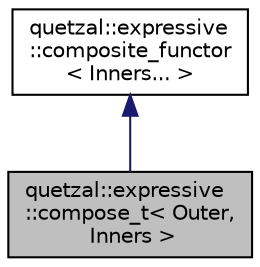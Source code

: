 digraph "quetzal::expressive::compose_t&lt; Outer, Inners &gt;"
{
 // LATEX_PDF_SIZE
  edge [fontname="Helvetica",fontsize="10",labelfontname="Helvetica",labelfontsize="10"];
  node [fontname="Helvetica",fontsize="10",shape=record];
  Node0 [label="quetzal::expressive\l::compose_t\< Outer,\l Inners \>",height=0.2,width=0.4,color="black", fillcolor="grey75", style="filled", fontcolor="black",tooltip=" "];
  Node1 -> Node0 [dir="back",color="midnightblue",fontsize="10",style="solid",fontname="Helvetica"];
  Node1 [label="quetzal::expressive\l::composite_functor\l\< Inners... \>",height=0.2,width=0.4,color="black", fillcolor="white", style="filled",URL="$structquetzal_1_1expressive_1_1composite__functor.html",tooltip=" "];
}
